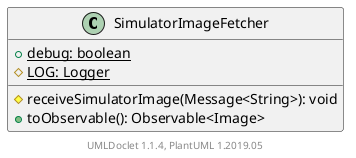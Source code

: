 @startuml

    class SimulatorImageFetcher [[SimulatorImageFetcher.html]] {
        {static} +debug: boolean
        {static} #LOG: Logger
        #receiveSimulatorImage(Message<String>): void
        +toObservable(): Observable<Image>
    }


    center footer UMLDoclet 1.1.4, PlantUML 1.2019.05
@enduml
